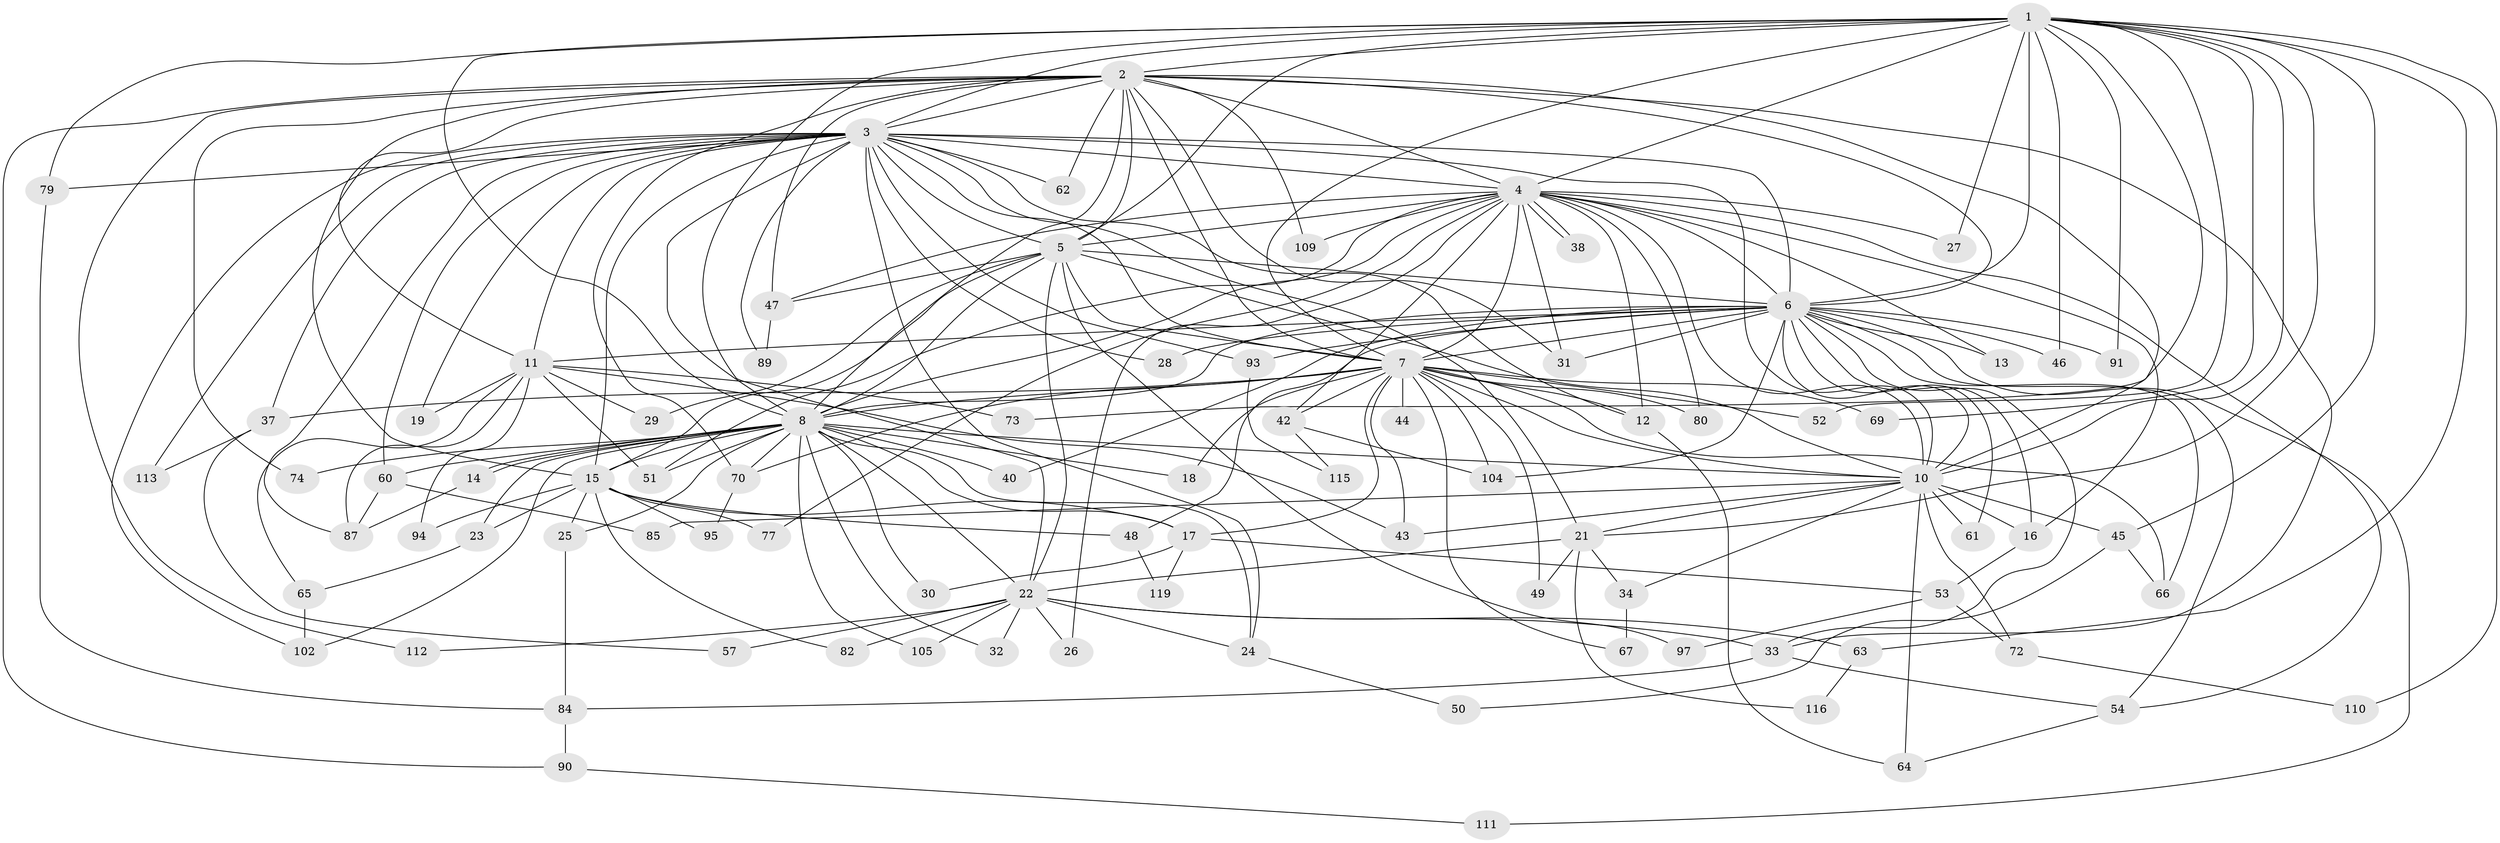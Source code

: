// Generated by graph-tools (version 1.1) at 2025/23/03/03/25 07:23:36]
// undirected, 87 vertices, 215 edges
graph export_dot {
graph [start="1"]
  node [color=gray90,style=filled];
  1 [super="+83"];
  2 [super="+35"];
  3 [super="+92"];
  4 [super="+88"];
  5 [super="+107"];
  6 [super="+78"];
  7 [super="+9"];
  8 [super="+58"];
  10 [super="+36"];
  11 [super="+75"];
  12 [super="+20"];
  13;
  14 [super="+108"];
  15 [super="+41"];
  16 [super="+86"];
  17 [super="+68"];
  18;
  19;
  21 [super="+106"];
  22 [super="+55"];
  23;
  24 [super="+100"];
  25;
  26;
  27;
  28;
  29;
  30;
  31 [super="+101"];
  32;
  33 [super="+39"];
  34;
  37;
  38;
  40;
  42 [super="+118"];
  43 [super="+59"];
  44;
  45 [super="+103"];
  46;
  47;
  48;
  49 [super="+96"];
  50;
  51 [super="+56"];
  52;
  53;
  54 [super="+81"];
  57;
  60;
  61;
  62;
  63;
  64 [super="+71"];
  65;
  66;
  67;
  69;
  70 [super="+76"];
  72;
  73;
  74;
  77;
  79;
  80;
  82;
  84 [super="+98"];
  85;
  87 [super="+99"];
  89;
  90;
  91;
  93;
  94;
  95;
  97;
  102 [super="+114"];
  104;
  105;
  109 [super="+117"];
  110;
  111;
  112;
  113;
  115;
  116;
  119;
  1 -- 2;
  1 -- 3;
  1 -- 4;
  1 -- 5;
  1 -- 6;
  1 -- 7 [weight=2];
  1 -- 8;
  1 -- 10;
  1 -- 21;
  1 -- 27;
  1 -- 45;
  1 -- 46;
  1 -- 52;
  1 -- 63;
  1 -- 69;
  1 -- 73;
  1 -- 79;
  1 -- 91;
  1 -- 110;
  1 -- 22;
  2 -- 3;
  2 -- 4;
  2 -- 5;
  2 -- 6;
  2 -- 7 [weight=2];
  2 -- 8;
  2 -- 10;
  2 -- 15;
  2 -- 31;
  2 -- 33;
  2 -- 47;
  2 -- 62;
  2 -- 70;
  2 -- 74;
  2 -- 90;
  2 -- 109;
  2 -- 112;
  2 -- 11;
  3 -- 4;
  3 -- 5;
  3 -- 6;
  3 -- 7 [weight=2];
  3 -- 8;
  3 -- 10 [weight=2];
  3 -- 11 [weight=2];
  3 -- 12;
  3 -- 15;
  3 -- 19;
  3 -- 21;
  3 -- 28;
  3 -- 37;
  3 -- 60;
  3 -- 62;
  3 -- 79;
  3 -- 89;
  3 -- 93;
  3 -- 102;
  3 -- 113;
  3 -- 24;
  3 -- 87;
  4 -- 5;
  4 -- 6 [weight=2];
  4 -- 7 [weight=2];
  4 -- 8;
  4 -- 10;
  4 -- 12;
  4 -- 13;
  4 -- 16;
  4 -- 26;
  4 -- 27;
  4 -- 31;
  4 -- 38;
  4 -- 38;
  4 -- 42;
  4 -- 47;
  4 -- 77;
  4 -- 80;
  4 -- 109 [weight=2];
  4 -- 51;
  4 -- 54;
  5 -- 6;
  5 -- 7 [weight=2];
  5 -- 8;
  5 -- 10;
  5 -- 22;
  5 -- 29;
  5 -- 97;
  5 -- 47;
  5 -- 15;
  6 -- 7 [weight=2];
  6 -- 8;
  6 -- 10;
  6 -- 11;
  6 -- 13;
  6 -- 28;
  6 -- 33;
  6 -- 40;
  6 -- 46;
  6 -- 48;
  6 -- 54;
  6 -- 61;
  6 -- 66;
  6 -- 93;
  6 -- 31;
  6 -- 104;
  6 -- 91;
  6 -- 111;
  6 -- 16;
  7 -- 8 [weight=2];
  7 -- 10 [weight=2];
  7 -- 18;
  7 -- 44 [weight=2];
  7 -- 49 [weight=2];
  7 -- 80;
  7 -- 66;
  7 -- 67;
  7 -- 69;
  7 -- 70;
  7 -- 37;
  7 -- 104;
  7 -- 42;
  7 -- 52;
  7 -- 17;
  7 -- 43;
  7 -- 12;
  8 -- 10;
  8 -- 14;
  8 -- 14;
  8 -- 17;
  8 -- 18;
  8 -- 22;
  8 -- 23;
  8 -- 24;
  8 -- 25;
  8 -- 30;
  8 -- 32;
  8 -- 40;
  8 -- 51;
  8 -- 60;
  8 -- 102;
  8 -- 105;
  8 -- 74;
  8 -- 15;
  8 -- 70;
  10 -- 16;
  10 -- 34;
  10 -- 43;
  10 -- 45;
  10 -- 64;
  10 -- 72;
  10 -- 85;
  10 -- 61;
  10 -- 21;
  11 -- 19;
  11 -- 29;
  11 -- 43;
  11 -- 51;
  11 -- 65;
  11 -- 73;
  11 -- 87;
  11 -- 94;
  12 -- 64;
  14 -- 87;
  15 -- 17;
  15 -- 23;
  15 -- 25;
  15 -- 48;
  15 -- 82;
  15 -- 94;
  15 -- 95;
  15 -- 77;
  16 -- 53;
  17 -- 30;
  17 -- 53;
  17 -- 119;
  21 -- 34;
  21 -- 49;
  21 -- 22;
  21 -- 116;
  22 -- 24;
  22 -- 26;
  22 -- 32;
  22 -- 57;
  22 -- 82;
  22 -- 105;
  22 -- 33;
  22 -- 112;
  22 -- 63;
  23 -- 65;
  24 -- 50;
  25 -- 84;
  33 -- 54;
  33 -- 84;
  34 -- 67;
  37 -- 57;
  37 -- 113;
  42 -- 115;
  42 -- 104;
  45 -- 50;
  45 -- 66;
  47 -- 89;
  48 -- 119;
  53 -- 72;
  53 -- 97;
  54 -- 64;
  60 -- 85;
  60 -- 87;
  63 -- 116;
  65 -- 102;
  70 -- 95;
  72 -- 110;
  79 -- 84;
  84 -- 90;
  90 -- 111;
  93 -- 115;
}
